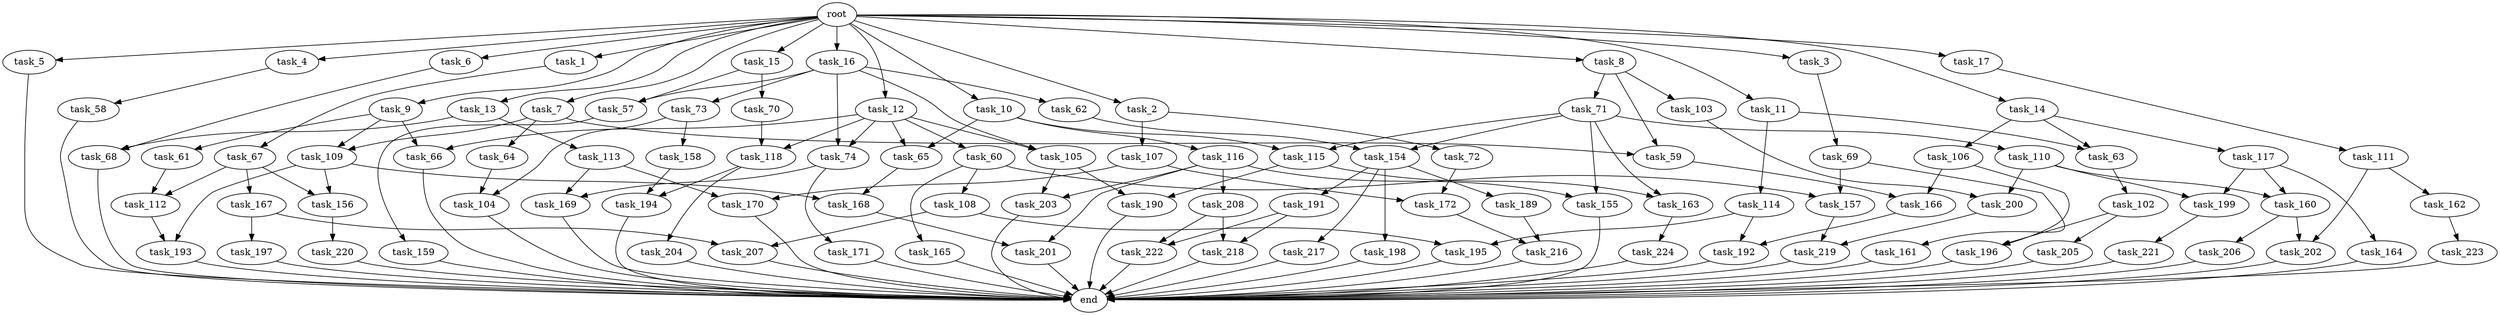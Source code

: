 digraph G {
  root [size="0.000000"];
  task_1 [size="2.048000"];
  task_2 [size="2.048000"];
  task_3 [size="2.048000"];
  task_4 [size="2.048000"];
  task_5 [size="2.048000"];
  task_6 [size="2.048000"];
  task_7 [size="2.048000"];
  task_8 [size="2.048000"];
  task_9 [size="2.048000"];
  task_10 [size="2.048000"];
  task_11 [size="2.048000"];
  task_12 [size="2.048000"];
  task_13 [size="2.048000"];
  task_14 [size="2.048000"];
  task_15 [size="2.048000"];
  task_16 [size="2.048000"];
  task_17 [size="2.048000"];
  task_57 [size="1941325217.792000"];
  task_58 [size="154618822.656000"];
  task_59 [size="2783138807.808000"];
  task_60 [size="841813590.016000"];
  task_61 [size="68719476.736000"];
  task_62 [size="841813590.016000"];
  task_63 [size="1047972020.224000"];
  task_64 [size="1391569403.904000"];
  task_65 [size="1116691496.960000"];
  task_66 [size="910533066.752000"];
  task_67 [size="429496729.600000"];
  task_68 [size="309237645.312000"];
  task_69 [size="68719476.736000"];
  task_70 [size="1099511627.776000"];
  task_71 [size="1391569403.904000"];
  task_72 [size="1717986918.400000"];
  task_73 [size="841813590.016000"];
  task_74 [size="1683627180.032000"];
  task_102 [size="274877906.944000"];
  task_103 [size="1391569403.904000"];
  task_104 [size="910533066.752000"];
  task_105 [size="1683627180.032000"];
  task_106 [size="618475290.624000"];
  task_107 [size="1717986918.400000"];
  task_108 [size="429496729.600000"];
  task_109 [size="1460288880.640000"];
  task_110 [size="1391569403.904000"];
  task_111 [size="1099511627.776000"];
  task_112 [size="687194767.360000"];
  task_113 [size="154618822.656000"];
  task_114 [size="429496729.600000"];
  task_115 [size="1666447310.848000"];
  task_116 [size="274877906.944000"];
  task_117 [size="618475290.624000"];
  task_118 [size="1271310319.616000"];
  task_154 [size="1460288880.640000"];
  task_155 [size="2491081031.680000"];
  task_156 [size="1460288880.640000"];
  task_157 [size="1271310319.616000"];
  task_158 [size="841813590.016000"];
  task_159 [size="618475290.624000"];
  task_160 [size="1546188226.560000"];
  task_161 [size="841813590.016000"];
  task_162 [size="1391569403.904000"];
  task_163 [size="1546188226.560000"];
  task_164 [size="1391569403.904000"];
  task_165 [size="429496729.600000"];
  task_166 [size="1666447310.848000"];
  task_167 [size="68719476.736000"];
  task_168 [size="2010044694.528000"];
  task_169 [size="1872605741.056000"];
  task_170 [size="2817498546.176000"];
  task_171 [size="154618822.656000"];
  task_172 [size="1717986918.400000"];
  task_189 [size="68719476.736000"];
  task_190 [size="996432412.672000"];
  task_191 [size="68719476.736000"];
  task_192 [size="1872605741.056000"];
  task_193 [size="1546188226.560000"];
  task_194 [size="2233382993.920000"];
  task_195 [size="2559800508.416000"];
  task_196 [size="343597383.680000"];
  task_197 [size="429496729.600000"];
  task_198 [size="68719476.736000"];
  task_199 [size="1546188226.560000"];
  task_200 [size="1254130450.432000"];
  task_201 [size="2817498546.176000"];
  task_202 [size="2010044694.528000"];
  task_203 [size="1941325217.792000"];
  task_204 [size="841813590.016000"];
  task_205 [size="68719476.736000"];
  task_206 [size="618475290.624000"];
  task_207 [size="1271310319.616000"];
  task_208 [size="1099511627.776000"];
  task_216 [size="1460288880.640000"];
  task_217 [size="68719476.736000"];
  task_218 [size="223338299.392000"];
  task_219 [size="1460288880.640000"];
  task_220 [size="429496729.600000"];
  task_221 [size="1391569403.904000"];
  task_222 [size="223338299.392000"];
  task_223 [size="1099511627.776000"];
  task_224 [size="1391569403.904000"];
  end [size="0.000000"];

  root -> task_1 [size="1.000000"];
  root -> task_2 [size="1.000000"];
  root -> task_3 [size="1.000000"];
  root -> task_4 [size="1.000000"];
  root -> task_5 [size="1.000000"];
  root -> task_6 [size="1.000000"];
  root -> task_7 [size="1.000000"];
  root -> task_8 [size="1.000000"];
  root -> task_9 [size="1.000000"];
  root -> task_10 [size="1.000000"];
  root -> task_11 [size="1.000000"];
  root -> task_12 [size="1.000000"];
  root -> task_13 [size="1.000000"];
  root -> task_14 [size="1.000000"];
  root -> task_15 [size="1.000000"];
  root -> task_16 [size="1.000000"];
  root -> task_17 [size="1.000000"];
  task_1 -> task_67 [size="209715200.000000"];
  task_2 -> task_72 [size="838860800.000000"];
  task_2 -> task_107 [size="838860800.000000"];
  task_3 -> task_69 [size="33554432.000000"];
  task_4 -> task_58 [size="75497472.000000"];
  task_5 -> end [size="1.000000"];
  task_6 -> task_68 [size="75497472.000000"];
  task_7 -> task_59 [size="679477248.000000"];
  task_7 -> task_64 [size="679477248.000000"];
  task_7 -> task_109 [size="679477248.000000"];
  task_8 -> task_59 [size="679477248.000000"];
  task_8 -> task_71 [size="679477248.000000"];
  task_8 -> task_103 [size="679477248.000000"];
  task_9 -> task_61 [size="33554432.000000"];
  task_9 -> task_66 [size="33554432.000000"];
  task_9 -> task_109 [size="33554432.000000"];
  task_10 -> task_65 [size="134217728.000000"];
  task_10 -> task_115 [size="134217728.000000"];
  task_10 -> task_116 [size="134217728.000000"];
  task_11 -> task_63 [size="209715200.000000"];
  task_11 -> task_114 [size="209715200.000000"];
  task_12 -> task_60 [size="411041792.000000"];
  task_12 -> task_65 [size="411041792.000000"];
  task_12 -> task_66 [size="411041792.000000"];
  task_12 -> task_74 [size="411041792.000000"];
  task_12 -> task_105 [size="411041792.000000"];
  task_12 -> task_118 [size="411041792.000000"];
  task_13 -> task_68 [size="75497472.000000"];
  task_13 -> task_113 [size="75497472.000000"];
  task_14 -> task_63 [size="301989888.000000"];
  task_14 -> task_106 [size="301989888.000000"];
  task_14 -> task_117 [size="301989888.000000"];
  task_15 -> task_57 [size="536870912.000000"];
  task_15 -> task_70 [size="536870912.000000"];
  task_16 -> task_57 [size="411041792.000000"];
  task_16 -> task_62 [size="411041792.000000"];
  task_16 -> task_73 [size="411041792.000000"];
  task_16 -> task_74 [size="411041792.000000"];
  task_16 -> task_105 [size="411041792.000000"];
  task_17 -> task_111 [size="536870912.000000"];
  task_57 -> task_159 [size="301989888.000000"];
  task_58 -> end [size="1.000000"];
  task_59 -> task_166 [size="679477248.000000"];
  task_60 -> task_108 [size="209715200.000000"];
  task_60 -> task_157 [size="209715200.000000"];
  task_60 -> task_165 [size="209715200.000000"];
  task_61 -> task_112 [size="301989888.000000"];
  task_62 -> task_154 [size="33554432.000000"];
  task_63 -> task_102 [size="134217728.000000"];
  task_64 -> task_104 [size="33554432.000000"];
  task_65 -> task_168 [size="301989888.000000"];
  task_66 -> end [size="1.000000"];
  task_67 -> task_112 [size="33554432.000000"];
  task_67 -> task_156 [size="33554432.000000"];
  task_67 -> task_167 [size="33554432.000000"];
  task_68 -> end [size="1.000000"];
  task_69 -> task_157 [size="411041792.000000"];
  task_69 -> task_161 [size="411041792.000000"];
  task_70 -> task_118 [size="209715200.000000"];
  task_71 -> task_110 [size="679477248.000000"];
  task_71 -> task_115 [size="679477248.000000"];
  task_71 -> task_154 [size="679477248.000000"];
  task_71 -> task_155 [size="679477248.000000"];
  task_71 -> task_163 [size="679477248.000000"];
  task_72 -> task_172 [size="301989888.000000"];
  task_73 -> task_104 [size="411041792.000000"];
  task_73 -> task_158 [size="411041792.000000"];
  task_74 -> task_169 [size="75497472.000000"];
  task_74 -> task_171 [size="75497472.000000"];
  task_102 -> task_196 [size="33554432.000000"];
  task_102 -> task_205 [size="33554432.000000"];
  task_103 -> task_200 [size="536870912.000000"];
  task_104 -> end [size="1.000000"];
  task_105 -> task_190 [size="411041792.000000"];
  task_105 -> task_203 [size="411041792.000000"];
  task_106 -> task_166 [size="134217728.000000"];
  task_106 -> task_196 [size="134217728.000000"];
  task_107 -> task_170 [size="536870912.000000"];
  task_107 -> task_172 [size="536870912.000000"];
  task_108 -> task_195 [size="411041792.000000"];
  task_108 -> task_207 [size="411041792.000000"];
  task_109 -> task_156 [size="679477248.000000"];
  task_109 -> task_168 [size="679477248.000000"];
  task_109 -> task_193 [size="679477248.000000"];
  task_110 -> task_160 [size="75497472.000000"];
  task_110 -> task_199 [size="75497472.000000"];
  task_110 -> task_200 [size="75497472.000000"];
  task_111 -> task_162 [size="679477248.000000"];
  task_111 -> task_202 [size="679477248.000000"];
  task_112 -> task_193 [size="75497472.000000"];
  task_113 -> task_169 [size="838860800.000000"];
  task_113 -> task_170 [size="838860800.000000"];
  task_114 -> task_192 [size="838860800.000000"];
  task_114 -> task_195 [size="838860800.000000"];
  task_115 -> task_163 [size="75497472.000000"];
  task_115 -> task_190 [size="75497472.000000"];
  task_116 -> task_155 [size="536870912.000000"];
  task_116 -> task_201 [size="536870912.000000"];
  task_116 -> task_203 [size="536870912.000000"];
  task_116 -> task_208 [size="536870912.000000"];
  task_117 -> task_160 [size="679477248.000000"];
  task_117 -> task_164 [size="679477248.000000"];
  task_117 -> task_199 [size="679477248.000000"];
  task_118 -> task_194 [size="411041792.000000"];
  task_118 -> task_204 [size="411041792.000000"];
  task_154 -> task_189 [size="33554432.000000"];
  task_154 -> task_191 [size="33554432.000000"];
  task_154 -> task_198 [size="33554432.000000"];
  task_154 -> task_217 [size="33554432.000000"];
  task_155 -> end [size="1.000000"];
  task_156 -> task_220 [size="209715200.000000"];
  task_157 -> task_219 [size="411041792.000000"];
  task_158 -> task_194 [size="679477248.000000"];
  task_159 -> end [size="1.000000"];
  task_160 -> task_202 [size="301989888.000000"];
  task_160 -> task_206 [size="301989888.000000"];
  task_161 -> end [size="1.000000"];
  task_162 -> task_223 [size="536870912.000000"];
  task_163 -> task_224 [size="679477248.000000"];
  task_164 -> end [size="1.000000"];
  task_165 -> end [size="1.000000"];
  task_166 -> task_192 [size="75497472.000000"];
  task_167 -> task_197 [size="209715200.000000"];
  task_167 -> task_207 [size="209715200.000000"];
  task_168 -> task_201 [size="838860800.000000"];
  task_169 -> end [size="1.000000"];
  task_170 -> end [size="1.000000"];
  task_171 -> end [size="1.000000"];
  task_172 -> task_216 [size="679477248.000000"];
  task_189 -> task_216 [size="33554432.000000"];
  task_190 -> end [size="1.000000"];
  task_191 -> task_218 [size="33554432.000000"];
  task_191 -> task_222 [size="33554432.000000"];
  task_192 -> end [size="1.000000"];
  task_193 -> end [size="1.000000"];
  task_194 -> end [size="1.000000"];
  task_195 -> end [size="1.000000"];
  task_196 -> end [size="1.000000"];
  task_197 -> end [size="1.000000"];
  task_198 -> end [size="1.000000"];
  task_199 -> task_221 [size="679477248.000000"];
  task_200 -> task_219 [size="301989888.000000"];
  task_201 -> end [size="1.000000"];
  task_202 -> end [size="1.000000"];
  task_203 -> end [size="1.000000"];
  task_204 -> end [size="1.000000"];
  task_205 -> end [size="1.000000"];
  task_206 -> end [size="1.000000"];
  task_207 -> end [size="1.000000"];
  task_208 -> task_218 [size="75497472.000000"];
  task_208 -> task_222 [size="75497472.000000"];
  task_216 -> end [size="1.000000"];
  task_217 -> end [size="1.000000"];
  task_218 -> end [size="1.000000"];
  task_219 -> end [size="1.000000"];
  task_220 -> end [size="1.000000"];
  task_221 -> end [size="1.000000"];
  task_222 -> end [size="1.000000"];
  task_223 -> end [size="1.000000"];
  task_224 -> end [size="1.000000"];
}
